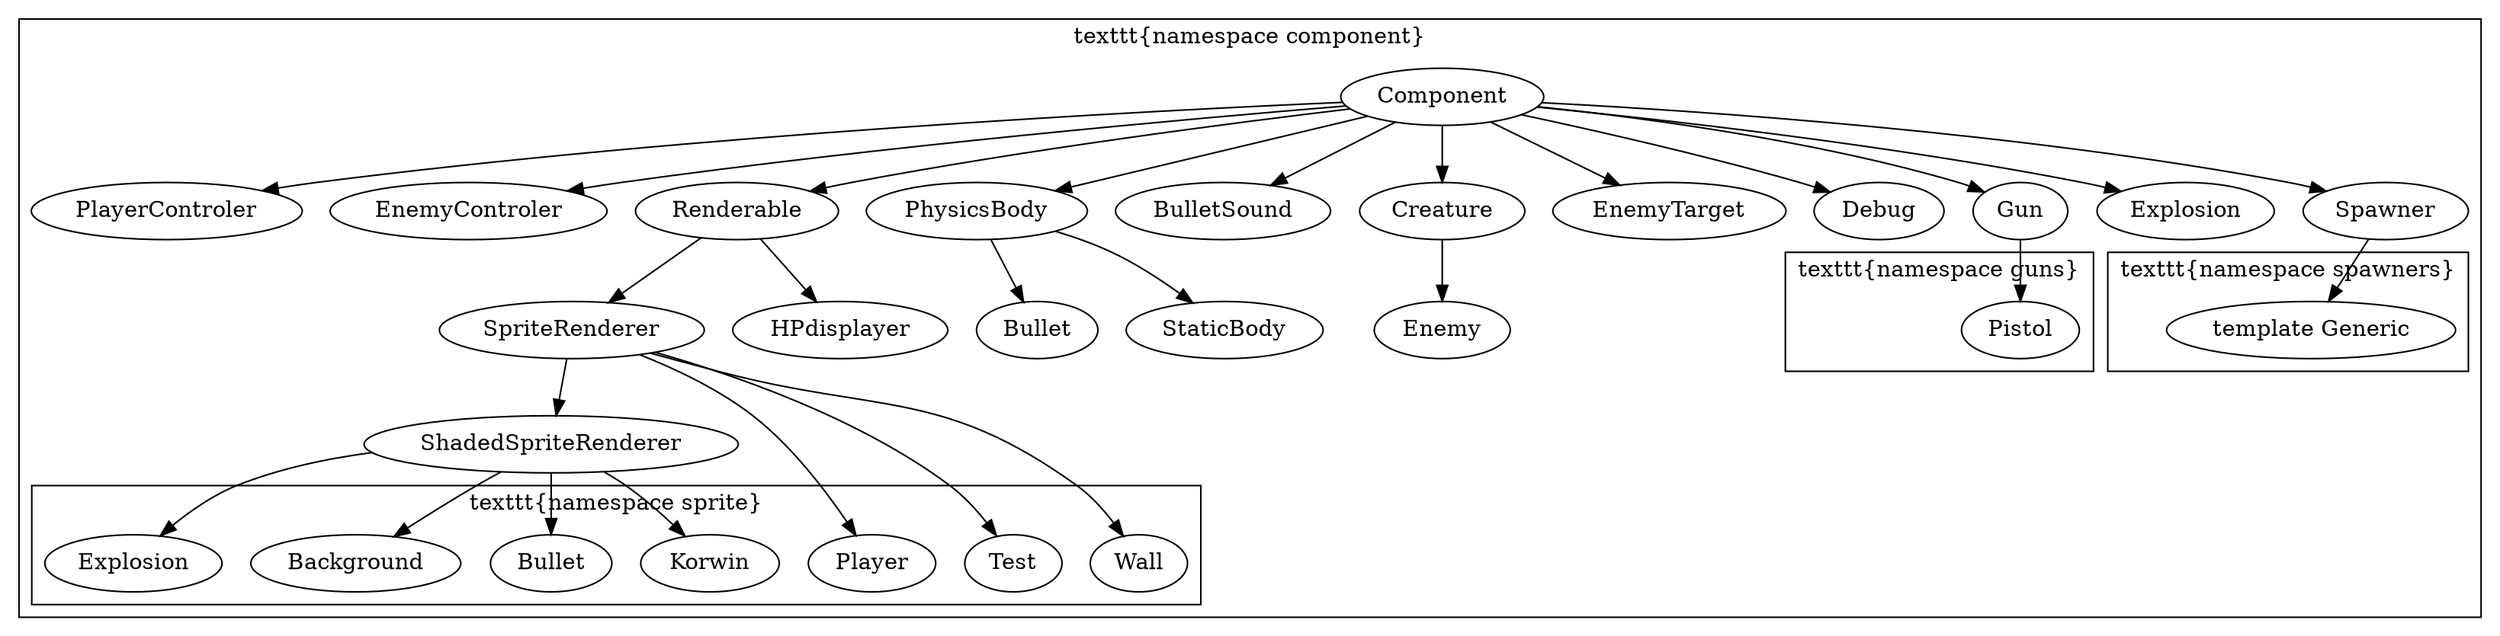 digraph G {
	subgraph cluster_Component {
		Component;
		PlayerControler;
			Component -> PlayerControler;
		EnemyControler;
			Component -> EnemyControler;
		Renderable;
			Component -> Renderable;
		SpriteRenderer;
			Renderable -> SpriteRenderer;
		ShadedSpriteRenderer;
			SpriteRenderer -> ShadedSpriteRenderer;
		HPdisplayer;
			Renderable -> HPdisplayer;
		PhysicsBody;
			Component -> PhysicsBody;
		Bullet;
			PhysicsBody -> Bullet;
		BulletSound;
			Component -> BulletSound;
		Creature;
			Component -> Creature;
		Enemy;
			Creature -> Enemy;
		EnemyTarget;
			Component -> EnemyTarget;
		Debug;
			Component -> Debug;
		Gun;
			Component -> Gun;
		Explosion;
			Component -> Explosion;
		Spawner;
			Component -> Spawner;
		StaticBody;
			PhysicsBody -> StaticBody;
		label="\texttt{namespace component}";

		subgraph cluster_Sprites {
			Player;
			BulletSprite [label=Bullet];
			Background;
			ExplosionSprite [label=Explosion];
			Test;
			Wall;
			Korwin;
			label="\texttt{namespace sprite}";
		}
		SpriteRenderer -> Wall;
		SpriteRenderer -> Player;
		SpriteRenderer -> Test;

		ShadedSpriteRenderer -> BulletSprite;
		ShadedSpriteRenderer -> Background;
		ShadedSpriteRenderer -> ExplosionSprite;
		ShadedSpriteRenderer -> Korwin;

		subgraph cluster_Guns {
			Pistol;
			label="\texttt{namespace guns}"
		}
		Gun -> Pistol;

		subgraph cluster_Spawners {
			Generic [label="template Generic"];
			label="\texttt{namespace spawners}"
		}
		Spawner -> Generic;

	}

}
